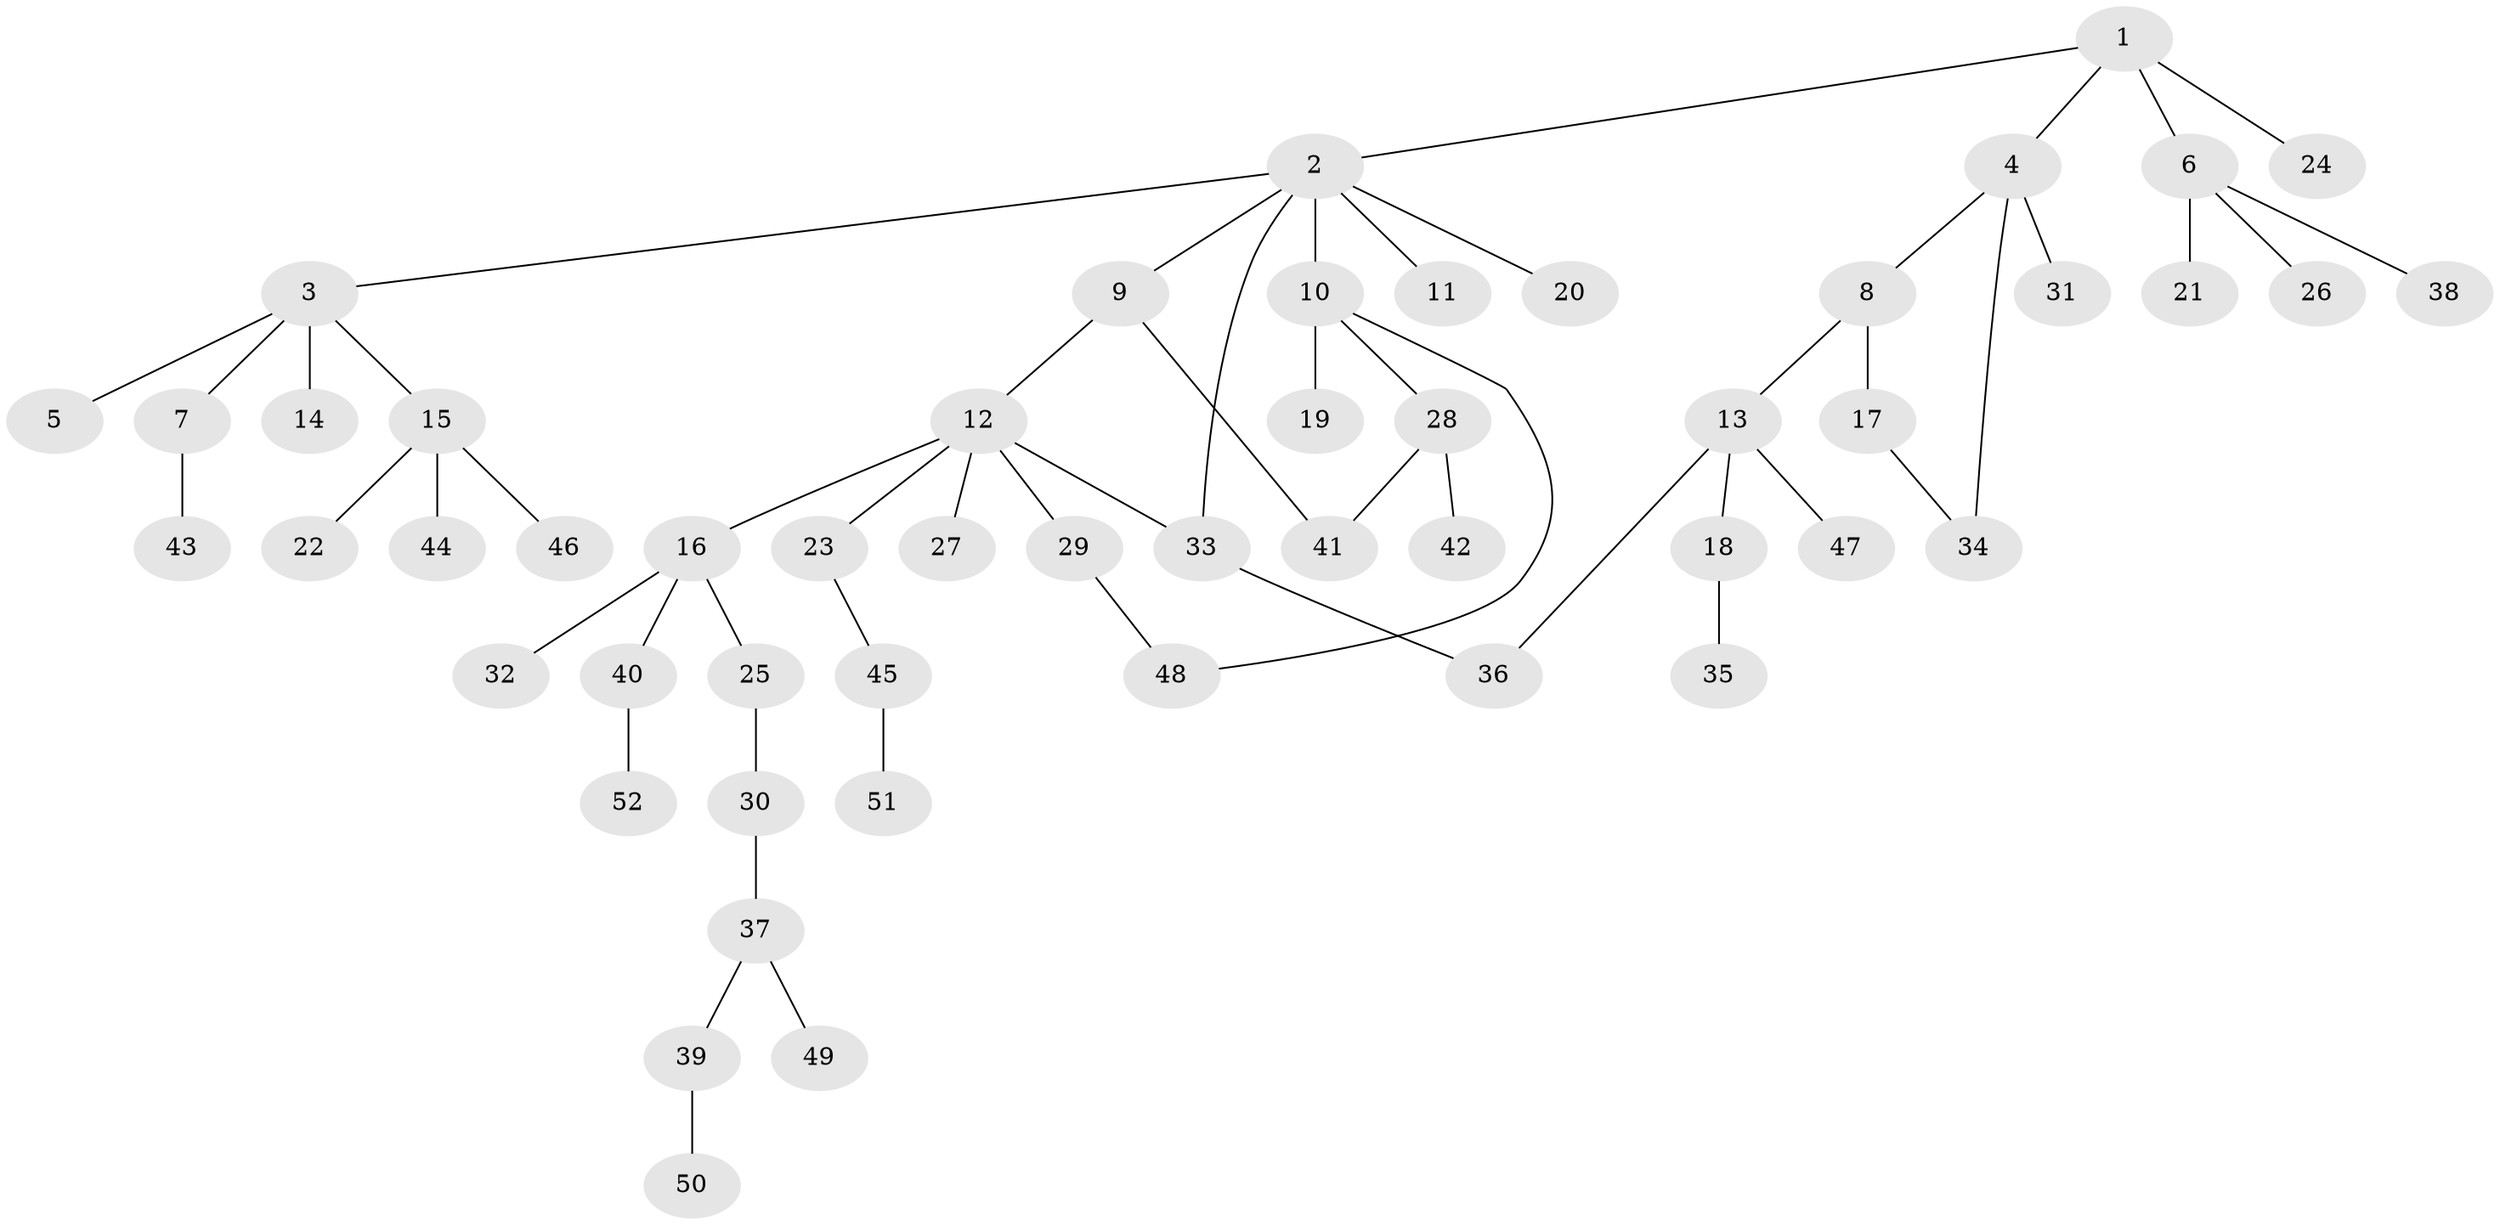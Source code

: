 // coarse degree distribution, {3: 0.2222222222222222, 6: 0.037037037037037035, 4: 0.037037037037037035, 2: 0.3333333333333333, 1: 0.3333333333333333, 5: 0.037037037037037035}
// Generated by graph-tools (version 1.1) at 2025/48/03/04/25 22:48:40]
// undirected, 52 vertices, 56 edges
graph export_dot {
  node [color=gray90,style=filled];
  1;
  2;
  3;
  4;
  5;
  6;
  7;
  8;
  9;
  10;
  11;
  12;
  13;
  14;
  15;
  16;
  17;
  18;
  19;
  20;
  21;
  22;
  23;
  24;
  25;
  26;
  27;
  28;
  29;
  30;
  31;
  32;
  33;
  34;
  35;
  36;
  37;
  38;
  39;
  40;
  41;
  42;
  43;
  44;
  45;
  46;
  47;
  48;
  49;
  50;
  51;
  52;
  1 -- 2;
  1 -- 4;
  1 -- 6;
  1 -- 24;
  2 -- 3;
  2 -- 9;
  2 -- 10;
  2 -- 11;
  2 -- 20;
  2 -- 33;
  3 -- 5;
  3 -- 7;
  3 -- 14;
  3 -- 15;
  4 -- 8;
  4 -- 31;
  4 -- 34;
  6 -- 21;
  6 -- 26;
  6 -- 38;
  7 -- 43;
  8 -- 13;
  8 -- 17;
  9 -- 12;
  9 -- 41;
  10 -- 19;
  10 -- 28;
  10 -- 48;
  12 -- 16;
  12 -- 23;
  12 -- 27;
  12 -- 29;
  12 -- 33;
  13 -- 18;
  13 -- 36;
  13 -- 47;
  15 -- 22;
  15 -- 44;
  15 -- 46;
  16 -- 25;
  16 -- 32;
  16 -- 40;
  17 -- 34;
  18 -- 35;
  23 -- 45;
  25 -- 30;
  28 -- 42;
  28 -- 41;
  29 -- 48;
  30 -- 37;
  33 -- 36;
  37 -- 39;
  37 -- 49;
  39 -- 50;
  40 -- 52;
  45 -- 51;
}
